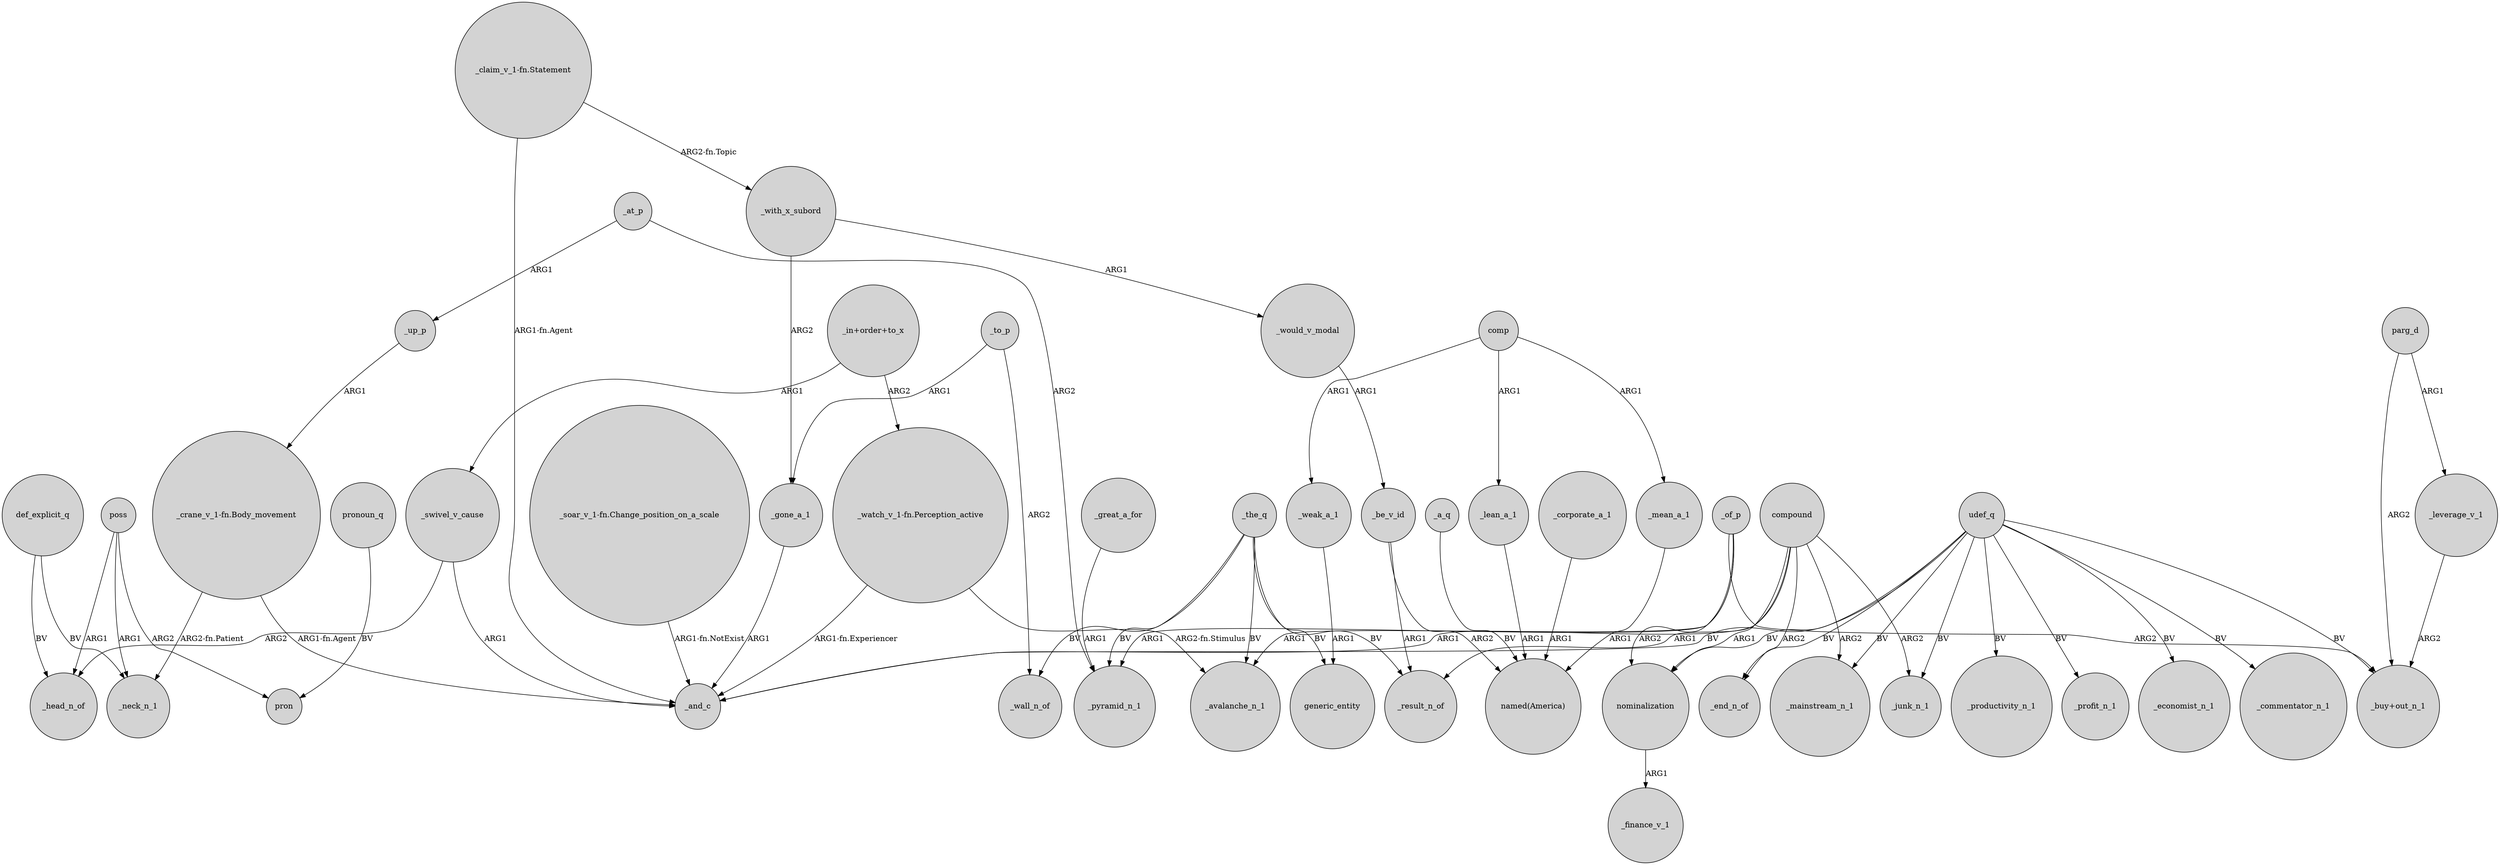 digraph {
	node [shape=circle style=filled]
	_to_p -> _gone_a_1 [label=ARG1]
	_gone_a_1 -> _and_c [label=ARG1]
	_the_q -> generic_entity [label=BV]
	_swivel_v_cause -> _head_n_of [label=ARG2]
	_lean_a_1 -> "named(America)" [label=ARG1]
	poss -> _head_n_of [label=ARG1]
	_of_p -> _avalanche_n_1 [label=ARG1]
	def_explicit_q -> _neck_n_1 [label=BV]
	poss -> pron [label=ARG2]
	"_claim_v_1-fn.Statement" -> _with_x_subord [label="ARG2-fn.Topic"]
	_a_q -> "named(America)" [label=BV]
	_with_x_subord -> _would_v_modal [label=ARG1]
	_at_p -> _pyramid_n_1 [label=ARG2]
	_of_p -> _pyramid_n_1 [label=ARG1]
	_the_q -> _wall_n_of [label=BV]
	"_crane_v_1-fn.Body_movement" -> _neck_n_1 [label="ARG2-fn.Patient"]
	_the_q -> _result_n_of [label=BV]
	udef_q -> _end_n_of [label=BV]
	compound -> _mainstream_n_1 [label=ARG2]
	def_explicit_q -> _head_n_of [label=BV]
	_would_v_modal -> _be_v_id [label=ARG1]
	comp -> _mean_a_1 [label=ARG1]
	compound -> _junk_n_1 [label=ARG2]
	udef_q -> _economist_n_1 [label=BV]
	nominalization -> _finance_v_1 [label=ARG1]
	parg_d -> "_buy+out_n_1" [label=ARG2]
	"_in+order+to_x" -> _swivel_v_cause [label=ARG1]
	udef_q -> "_buy+out_n_1" [label=BV]
	compound -> _result_n_of [label=ARG1]
	_of_p -> "_buy+out_n_1" [label=ARG2]
	_be_v_id -> "named(America)" [label=ARG2]
	udef_q -> _junk_n_1 [label=BV]
	parg_d -> _leverage_v_1 [label=ARG1]
	pronoun_q -> pron [label=BV]
	"_in+order+to_x" -> "_watch_v_1-fn.Perception_active" [label=ARG2]
	"_soar_v_1-fn.Change_position_on_a_scale" -> _and_c [label="ARG1-fn.NotExist"]
	_the_q -> _pyramid_n_1 [label=BV]
	"_crane_v_1-fn.Body_movement" -> _and_c [label="ARG1-fn.Agent"]
	_of_p -> nominalization [label=ARG2]
	udef_q -> _commentator_n_1 [label=BV]
	_at_p -> _up_p [label=ARG1]
	_great_a_for -> _pyramid_n_1 [label=ARG1]
	compound -> _and_c [label=ARG1]
	compound -> _end_n_of [label=ARG2]
	_the_q -> _avalanche_n_1 [label=BV]
	_with_x_subord -> _gone_a_1 [label=ARG2]
	poss -> _neck_n_1 [label=ARG1]
	_up_p -> "_crane_v_1-fn.Body_movement" [label=ARG1]
	udef_q -> nominalization [label=BV]
	_weak_a_1 -> generic_entity [label=ARG1]
	_leverage_v_1 -> "_buy+out_n_1" [label=ARG2]
	udef_q -> _productivity_n_1 [label=BV]
	_be_v_id -> _result_n_of [label=ARG1]
	_mean_a_1 -> "named(America)" [label=ARG1]
	udef_q -> _profit_n_1 [label=BV]
	"_watch_v_1-fn.Perception_active" -> _avalanche_n_1 [label="ARG2-fn.Stimulus"]
	comp -> _weak_a_1 [label=ARG1]
	udef_q -> _and_c [label=BV]
	compound -> nominalization [label=ARG1]
	"_watch_v_1-fn.Perception_active" -> _and_c [label="ARG1-fn.Experiencer"]
	udef_q -> _mainstream_n_1 [label=BV]
	_to_p -> _wall_n_of [label=ARG2]
	_corporate_a_1 -> "named(America)" [label=ARG1]
	comp -> _lean_a_1 [label=ARG1]
	_swivel_v_cause -> _and_c [label=ARG1]
	"_claim_v_1-fn.Statement" -> _and_c [label="ARG1-fn.Agent"]
}
